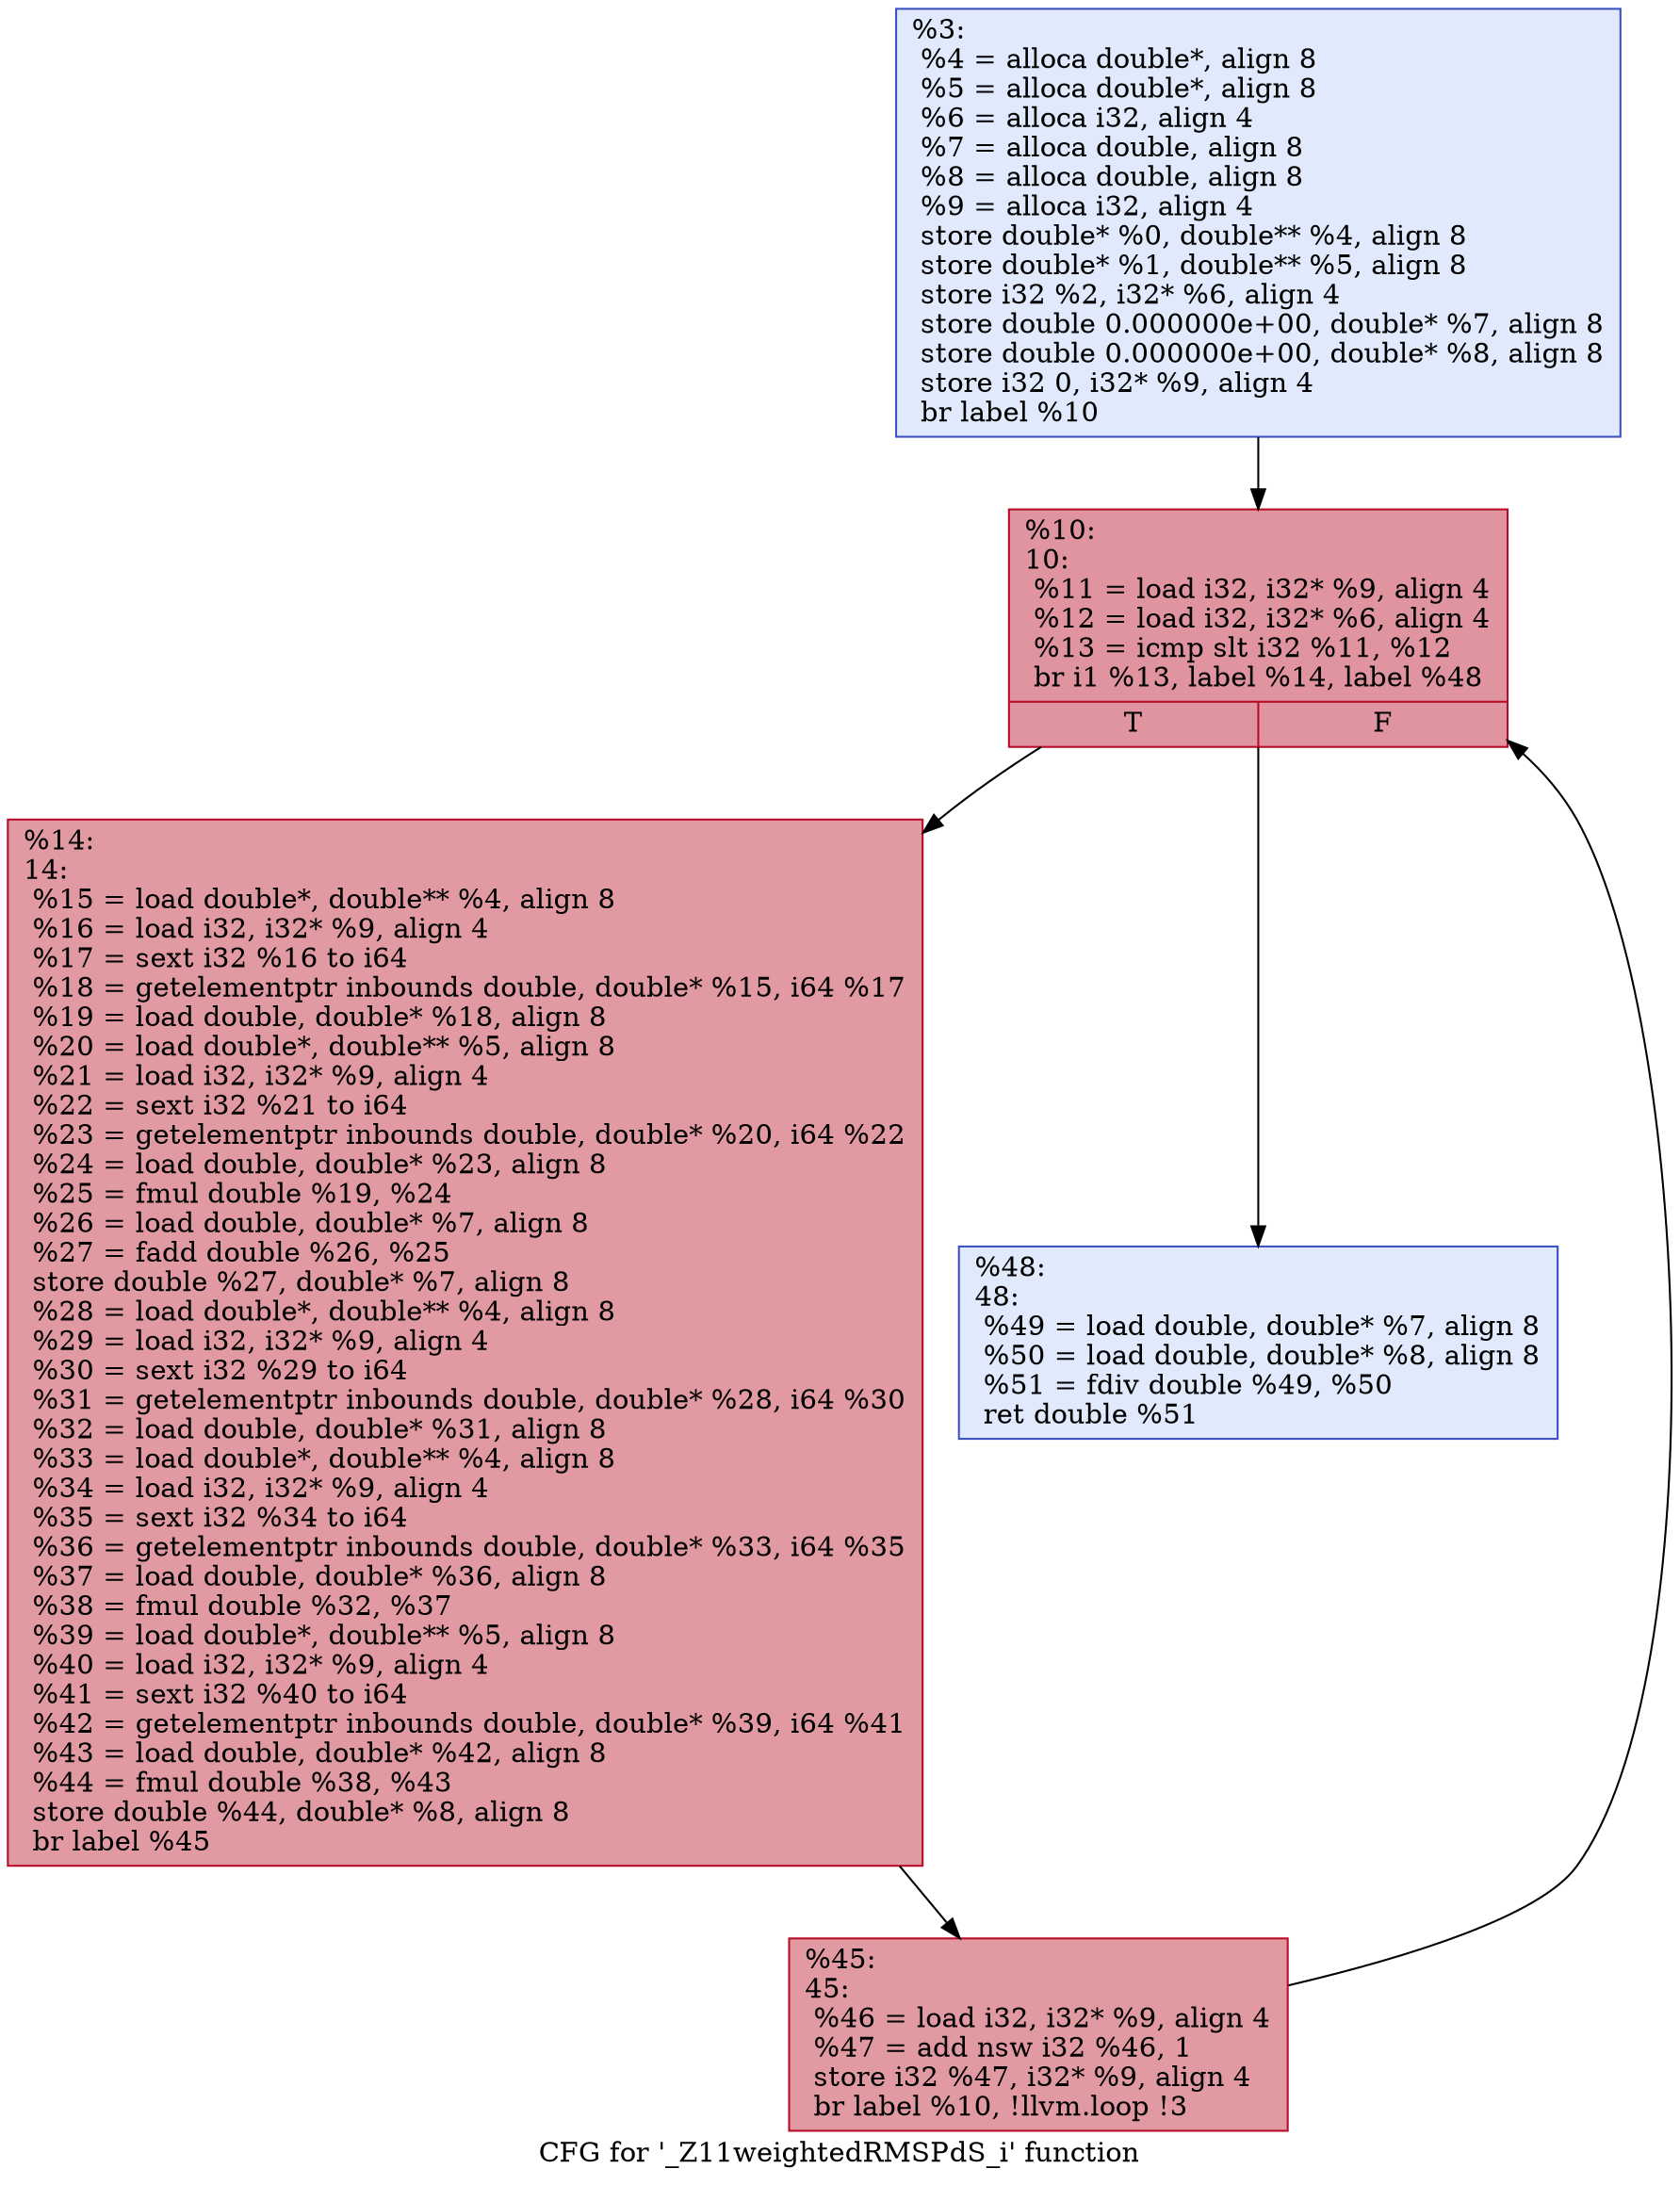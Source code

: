 digraph "CFG for '_Z11weightedRMSPdS_i' function" {
	label="CFG for '_Z11weightedRMSPdS_i' function";

	1 [shape=record,color="#3d50c3ff", style=filled, fillcolor="#b9d0f970",label="{%3:\l  %4 = alloca double*, align 8\l  %5 = alloca double*, align 8\l  %6 = alloca i32, align 4\l  %7 = alloca double, align 8\l  %8 = alloca double, align 8\l  %9 = alloca i32, align 4\l  store double* %0, double** %4, align 8\l  store double* %1, double** %5, align 8\l  store i32 %2, i32* %6, align 4\l  store double 0.000000e+00, double* %7, align 8\l  store double 0.000000e+00, double* %8, align 8\l  store i32 0, i32* %9, align 4\l  br label %10\l}"];
	1 -> 2;
	2 [shape=record,color="#b70d28ff", style=filled, fillcolor="#b70d2870",label="{%10:\l10:                                               \l  %11 = load i32, i32* %9, align 4\l  %12 = load i32, i32* %6, align 4\l  %13 = icmp slt i32 %11, %12\l  br i1 %13, label %14, label %48\l|{<s0>T|<s1>F}}"];
	2 -> 3;
	2 -> 4;
	3 [shape=record,color="#b70d28ff", style=filled, fillcolor="#bb1b2c70",label="{%14:\l14:                                               \l  %15 = load double*, double** %4, align 8\l  %16 = load i32, i32* %9, align 4\l  %17 = sext i32 %16 to i64\l  %18 = getelementptr inbounds double, double* %15, i64 %17\l  %19 = load double, double* %18, align 8\l  %20 = load double*, double** %5, align 8\l  %21 = load i32, i32* %9, align 4\l  %22 = sext i32 %21 to i64\l  %23 = getelementptr inbounds double, double* %20, i64 %22\l  %24 = load double, double* %23, align 8\l  %25 = fmul double %19, %24\l  %26 = load double, double* %7, align 8\l  %27 = fadd double %26, %25\l  store double %27, double* %7, align 8\l  %28 = load double*, double** %4, align 8\l  %29 = load i32, i32* %9, align 4\l  %30 = sext i32 %29 to i64\l  %31 = getelementptr inbounds double, double* %28, i64 %30\l  %32 = load double, double* %31, align 8\l  %33 = load double*, double** %4, align 8\l  %34 = load i32, i32* %9, align 4\l  %35 = sext i32 %34 to i64\l  %36 = getelementptr inbounds double, double* %33, i64 %35\l  %37 = load double, double* %36, align 8\l  %38 = fmul double %32, %37\l  %39 = load double*, double** %5, align 8\l  %40 = load i32, i32* %9, align 4\l  %41 = sext i32 %40 to i64\l  %42 = getelementptr inbounds double, double* %39, i64 %41\l  %43 = load double, double* %42, align 8\l  %44 = fmul double %38, %43\l  store double %44, double* %8, align 8\l  br label %45\l}"];
	3 -> 5;
	5 [shape=record,color="#b70d28ff", style=filled, fillcolor="#bb1b2c70",label="{%45:\l45:                                               \l  %46 = load i32, i32* %9, align 4\l  %47 = add nsw i32 %46, 1\l  store i32 %47, i32* %9, align 4\l  br label %10, !llvm.loop !3\l}"];
	5 -> 2;
	4 [shape=record,color="#3d50c3ff", style=filled, fillcolor="#b9d0f970",label="{%48:\l48:                                               \l  %49 = load double, double* %7, align 8\l  %50 = load double, double* %8, align 8\l  %51 = fdiv double %49, %50\l  ret double %51\l}"];
}
